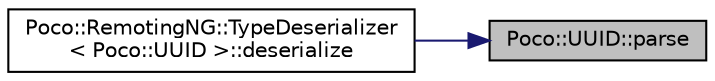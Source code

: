 digraph "Poco::UUID::parse"
{
 // LATEX_PDF_SIZE
  edge [fontname="Helvetica",fontsize="10",labelfontname="Helvetica",labelfontsize="10"];
  node [fontname="Helvetica",fontsize="10",shape=record];
  rankdir="RL";
  Node1 [label="Poco::UUID::parse",height=0.2,width=0.4,color="black", fillcolor="grey75", style="filled", fontcolor="black",tooltip="Swaps the UUID with another one."];
  Node1 -> Node2 [dir="back",color="midnightblue",fontsize="10",style="solid"];
  Node2 [label="Poco::RemotingNG::TypeDeserializer\l\< Poco::UUID \>::deserialize",height=0.2,width=0.4,color="black", fillcolor="white", style="filled",URL="$classPoco_1_1RemotingNG_1_1TypeDeserializer_3_01Poco_1_1UUID_01_4.html#a40656fb9eaf618da807893b1bb3b5ef3",tooltip=" "];
}
